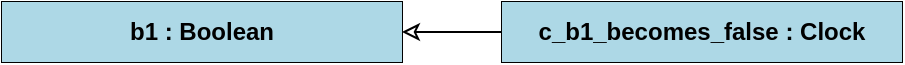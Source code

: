 <?xml version="1.0" encoding="UTF-8"?>
<mxfile>
  <diagram id="d1752828298477" name="Page-1">
    <mxGraphModel dx="800" dy="600" grid="1"><root>
      <mxCell id="0"/>
      <mxCell id="1" parent="0"/>
      <mxCell id="table_b1" style="shape=table;container=1;recursiveResize=0;strokeColor=#000;" vertex="1" parent="1">
        <mxGeometry x="60" y="80" width="200" height="30" as="geometry"/>
      </mxCell>
      <mxCell id="r0" style="shape=tableRow;startSize=0;fillColor=none;" vertex="1" parent="table_b1">
        <mxGeometry y="0" width="200" height="30" as="geometry"/>
      </mxCell>
      <mxCell id="c1" value="&lt;b&gt;b1 : Boolean&lt;/b&gt;" style="html=1;verticalAlign=middle;whiteSpace=wrap;overflow=visible;align=center;fillColor=#ADD8E6;strokeColor=none" vertex="1" parent="r0">
        <mxGeometry width="200" height="30" as="geometry"/>
      </mxCell>
      <mxCell id="table_c_b1_becomes_false" style="shape=table;container=1;recursiveResize=0;strokeColor=#000;" vertex="1" parent="1">
        <mxGeometry x="310" y="80" width="200" height="30" as="geometry"/>
      </mxCell>
      <mxCell id="r2" style="shape=tableRow;startSize=0;fillColor=none;" vertex="1" parent="table_c_b1_becomes_false">
        <mxGeometry y="0" width="200" height="30" as="geometry"/>
      </mxCell>
      <mxCell id="c3" value="&lt;b&gt;c_b1_becomes_false : Clock&lt;/b&gt;" style="html=1;verticalAlign=middle;whiteSpace=wrap;overflow=visible;align=center;fillColor=#ADD8E6;strokeColor=none" vertex="1" parent="r2">
        <mxGeometry width="200" height="30" as="geometry"/>
      </mxCell>
      <mxCell id="edge0" style="edgeStyle=orthogonalEdgeStyle;rounded=0;strokeColor=#000;endArrow=classic;endFill=0;" edge="1" source="table_c_b1_becomes_false" target="table_b1" parent="1">
        <mxGeometry relative="1" as="geometry"/>
      </mxCell>
    </root></mxGraphModel>
  </diagram>
</mxfile>